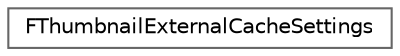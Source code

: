 digraph "Graphical Class Hierarchy"
{
 // INTERACTIVE_SVG=YES
 // LATEX_PDF_SIZE
  bgcolor="transparent";
  edge [fontname=Helvetica,fontsize=10,labelfontname=Helvetica,labelfontsize=10];
  node [fontname=Helvetica,fontsize=10,shape=box,height=0.2,width=0.4];
  rankdir="LR";
  Node0 [id="Node000000",label="FThumbnailExternalCacheSettings",height=0.2,width=0.4,color="grey40", fillcolor="white", style="filled",URL="$dd/d23/structFThumbnailExternalCacheSettings.html",tooltip=" "];
}
